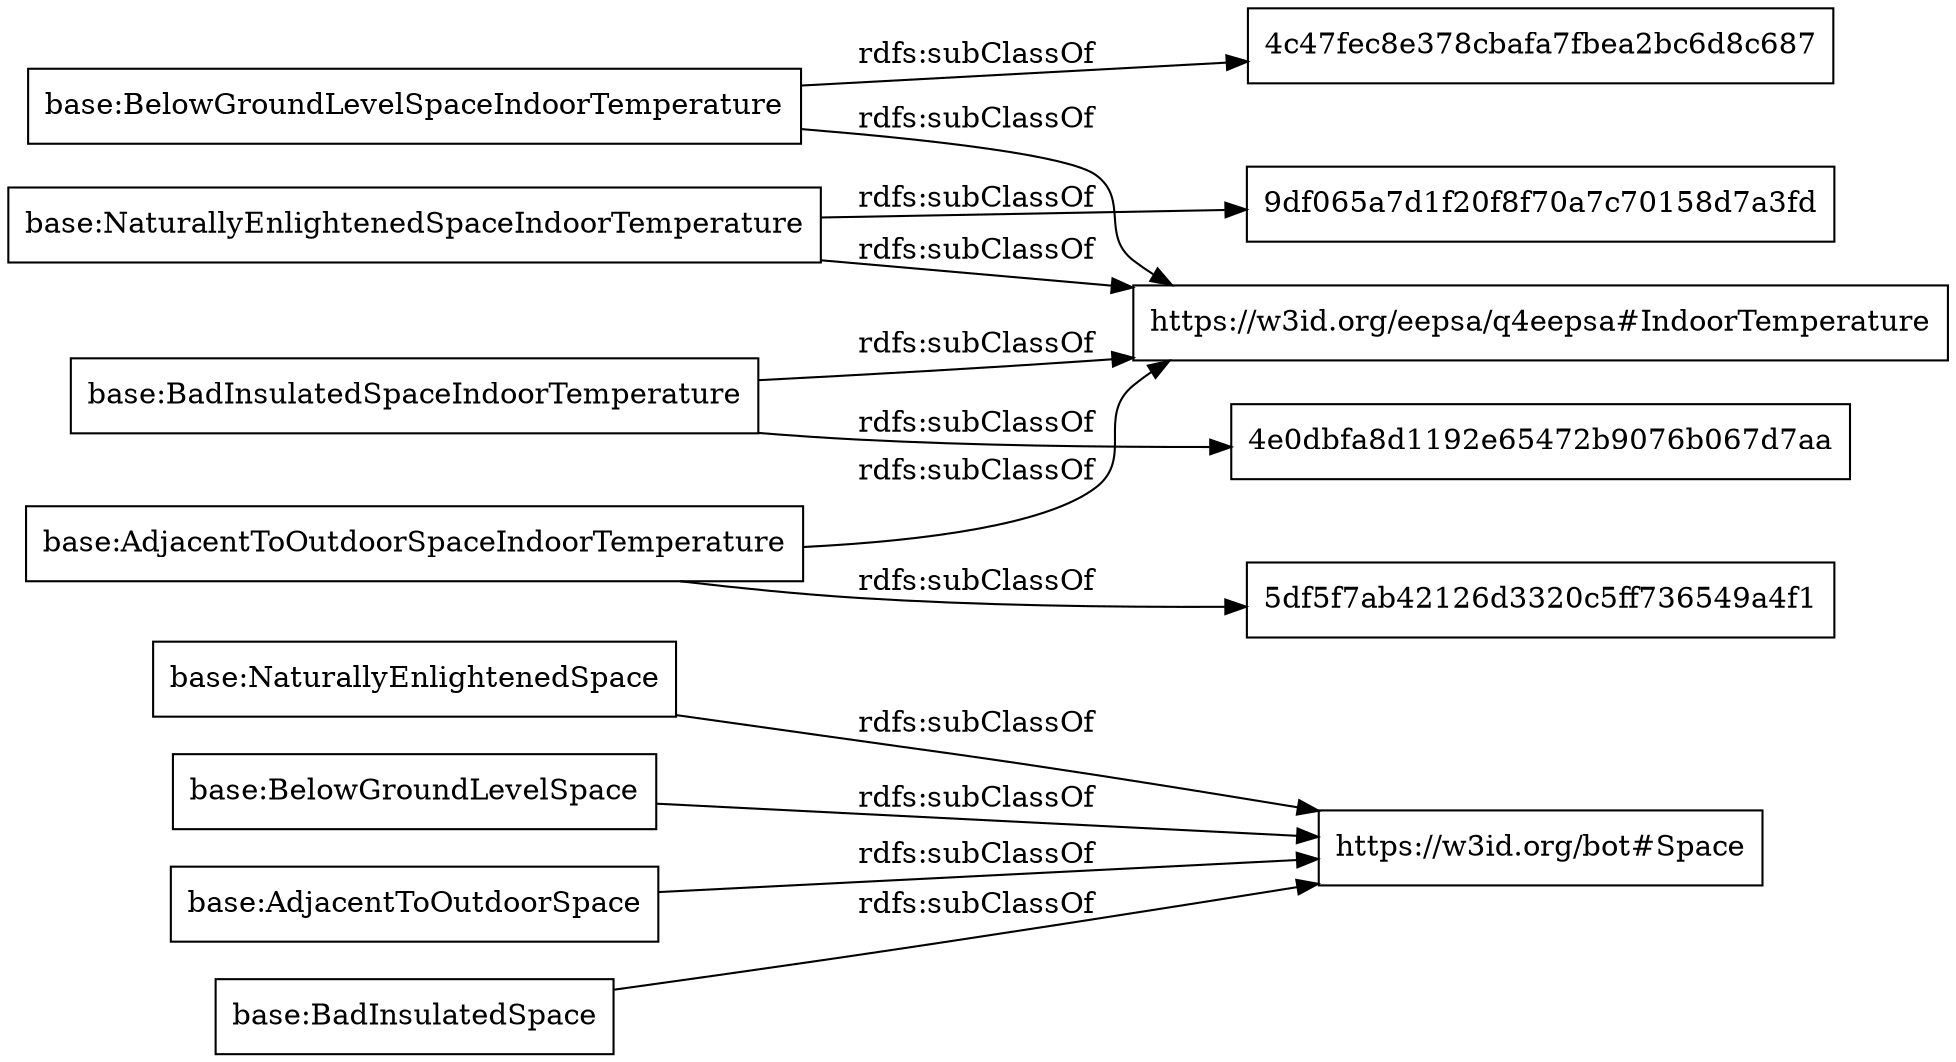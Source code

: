 digraph ar2dtool_diagram { 
rankdir=LR;
size="1000"
node [shape = rectangle, color="black"]; "base:NaturallyEnlightenedSpace" "base:BelowGroundLevelSpace" "9df065a7d1f20f8f70a7c70158d7a3fd" "base:AdjacentToOutdoorSpace" "base:BelowGroundLevelSpaceIndoorTemperature" "5df5f7ab42126d3320c5ff736549a4f1" "4c47fec8e378cbafa7fbea2bc6d8c687" "base:AdjacentToOutdoorSpaceIndoorTemperature" "base:BadInsulatedSpace" "https://w3id.org/bot#Space" "base:NaturallyEnlightenedSpaceIndoorTemperature" "4e0dbfa8d1192e65472b9076b067d7aa" "base:BadInsulatedSpaceIndoorTemperature" ; /*classes style*/
	"base:AdjacentToOutdoorSpace" -> "https://w3id.org/bot#Space" [ label = "rdfs:subClassOf" ];
	"base:NaturallyEnlightenedSpace" -> "https://w3id.org/bot#Space" [ label = "rdfs:subClassOf" ];
	"base:BelowGroundLevelSpaceIndoorTemperature" -> "4c47fec8e378cbafa7fbea2bc6d8c687" [ label = "rdfs:subClassOf" ];
	"base:BelowGroundLevelSpaceIndoorTemperature" -> "https://w3id.org/eepsa/q4eepsa#IndoorTemperature" [ label = "rdfs:subClassOf" ];
	"base:AdjacentToOutdoorSpaceIndoorTemperature" -> "5df5f7ab42126d3320c5ff736549a4f1" [ label = "rdfs:subClassOf" ];
	"base:AdjacentToOutdoorSpaceIndoorTemperature" -> "https://w3id.org/eepsa/q4eepsa#IndoorTemperature" [ label = "rdfs:subClassOf" ];
	"base:BadInsulatedSpace" -> "https://w3id.org/bot#Space" [ label = "rdfs:subClassOf" ];
	"base:BadInsulatedSpaceIndoorTemperature" -> "4e0dbfa8d1192e65472b9076b067d7aa" [ label = "rdfs:subClassOf" ];
	"base:BadInsulatedSpaceIndoorTemperature" -> "https://w3id.org/eepsa/q4eepsa#IndoorTemperature" [ label = "rdfs:subClassOf" ];
	"base:BelowGroundLevelSpace" -> "https://w3id.org/bot#Space" [ label = "rdfs:subClassOf" ];
	"base:NaturallyEnlightenedSpaceIndoorTemperature" -> "9df065a7d1f20f8f70a7c70158d7a3fd" [ label = "rdfs:subClassOf" ];
	"base:NaturallyEnlightenedSpaceIndoorTemperature" -> "https://w3id.org/eepsa/q4eepsa#IndoorTemperature" [ label = "rdfs:subClassOf" ];

}
